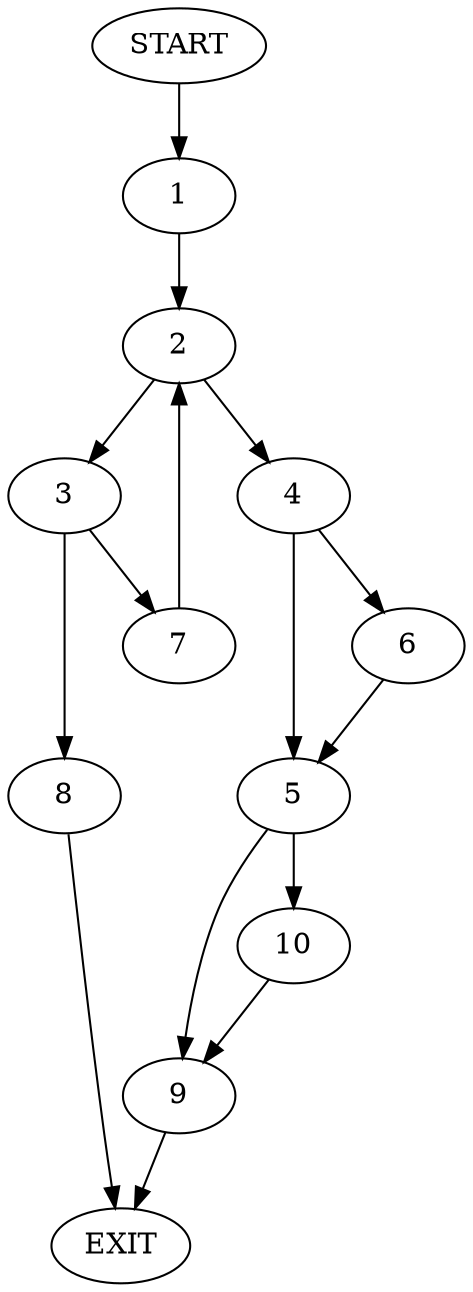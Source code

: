 digraph {
0 [label="START"]
11 [label="EXIT"]
0 -> 1
1 -> 2
2 -> 3
2 -> 4
4 -> 5
4 -> 6
3 -> 7
3 -> 8
8 -> 11
7 -> 2
6 -> 5
5 -> 9
5 -> 10
9 -> 11
10 -> 9
}
